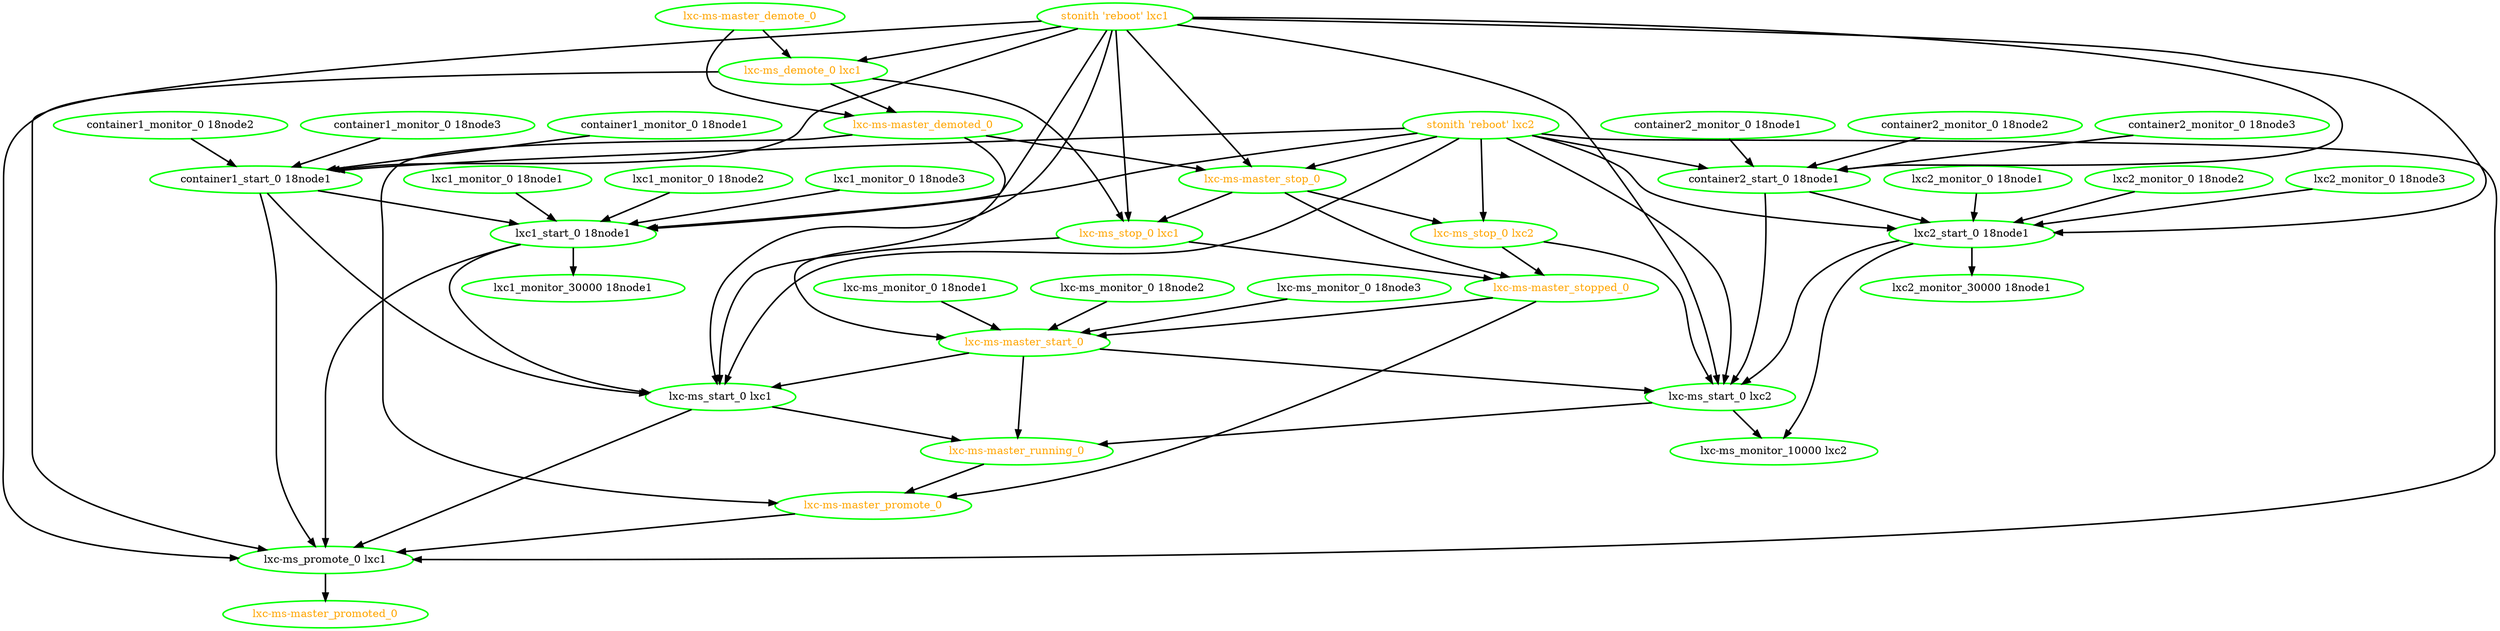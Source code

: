  digraph "g" {
"container1_monitor_0 18node1" -> "container1_start_0 18node1" [ style = bold]
"container1_monitor_0 18node1" [ style=bold color="green" fontcolor="black"]
"container1_monitor_0 18node2" -> "container1_start_0 18node1" [ style = bold]
"container1_monitor_0 18node2" [ style=bold color="green" fontcolor="black"]
"container1_monitor_0 18node3" -> "container1_start_0 18node1" [ style = bold]
"container1_monitor_0 18node3" [ style=bold color="green" fontcolor="black"]
"container1_start_0 18node1" -> "lxc-ms_promote_0 lxc1" [ style = bold]
"container1_start_0 18node1" -> "lxc-ms_start_0 lxc1" [ style = bold]
"container1_start_0 18node1" -> "lxc1_start_0 18node1" [ style = bold]
"container1_start_0 18node1" [ style=bold color="green" fontcolor="black"]
"container2_monitor_0 18node1" -> "container2_start_0 18node1" [ style = bold]
"container2_monitor_0 18node1" [ style=bold color="green" fontcolor="black"]
"container2_monitor_0 18node2" -> "container2_start_0 18node1" [ style = bold]
"container2_monitor_0 18node2" [ style=bold color="green" fontcolor="black"]
"container2_monitor_0 18node3" -> "container2_start_0 18node1" [ style = bold]
"container2_monitor_0 18node3" [ style=bold color="green" fontcolor="black"]
"container2_start_0 18node1" -> "lxc-ms_start_0 lxc2" [ style = bold]
"container2_start_0 18node1" -> "lxc2_start_0 18node1" [ style = bold]
"container2_start_0 18node1" [ style=bold color="green" fontcolor="black"]
"lxc-ms-master_demote_0" -> "lxc-ms-master_demoted_0" [ style = bold]
"lxc-ms-master_demote_0" -> "lxc-ms_demote_0 lxc1" [ style = bold]
"lxc-ms-master_demote_0" [ style=bold color="green" fontcolor="orange"]
"lxc-ms-master_demoted_0" -> "lxc-ms-master_promote_0" [ style = bold]
"lxc-ms-master_demoted_0" -> "lxc-ms-master_start_0" [ style = bold]
"lxc-ms-master_demoted_0" -> "lxc-ms-master_stop_0" [ style = bold]
"lxc-ms-master_demoted_0" [ style=bold color="green" fontcolor="orange"]
"lxc-ms-master_promote_0" -> "lxc-ms_promote_0 lxc1" [ style = bold]
"lxc-ms-master_promote_0" [ style=bold color="green" fontcolor="orange"]
"lxc-ms-master_promoted_0" [ style=bold color="green" fontcolor="orange"]
"lxc-ms-master_running_0" -> "lxc-ms-master_promote_0" [ style = bold]
"lxc-ms-master_running_0" [ style=bold color="green" fontcolor="orange"]
"lxc-ms-master_start_0" -> "lxc-ms-master_running_0" [ style = bold]
"lxc-ms-master_start_0" -> "lxc-ms_start_0 lxc1" [ style = bold]
"lxc-ms-master_start_0" -> "lxc-ms_start_0 lxc2" [ style = bold]
"lxc-ms-master_start_0" [ style=bold color="green" fontcolor="orange"]
"lxc-ms-master_stop_0" -> "lxc-ms-master_stopped_0" [ style = bold]
"lxc-ms-master_stop_0" -> "lxc-ms_stop_0 lxc1" [ style = bold]
"lxc-ms-master_stop_0" -> "lxc-ms_stop_0 lxc2" [ style = bold]
"lxc-ms-master_stop_0" [ style=bold color="green" fontcolor="orange"]
"lxc-ms-master_stopped_0" -> "lxc-ms-master_promote_0" [ style = bold]
"lxc-ms-master_stopped_0" -> "lxc-ms-master_start_0" [ style = bold]
"lxc-ms-master_stopped_0" [ style=bold color="green" fontcolor="orange"]
"lxc-ms_demote_0 lxc1" -> "lxc-ms-master_demoted_0" [ style = bold]
"lxc-ms_demote_0 lxc1" -> "lxc-ms_promote_0 lxc1" [ style = bold]
"lxc-ms_demote_0 lxc1" -> "lxc-ms_stop_0 lxc1" [ style = bold]
"lxc-ms_demote_0 lxc1" [ style=bold color="green" fontcolor="orange"]
"lxc-ms_monitor_0 18node1" -> "lxc-ms-master_start_0" [ style = bold]
"lxc-ms_monitor_0 18node1" [ style=bold color="green" fontcolor="black"]
"lxc-ms_monitor_0 18node2" -> "lxc-ms-master_start_0" [ style = bold]
"lxc-ms_monitor_0 18node2" [ style=bold color="green" fontcolor="black"]
"lxc-ms_monitor_0 18node3" -> "lxc-ms-master_start_0" [ style = bold]
"lxc-ms_monitor_0 18node3" [ style=bold color="green" fontcolor="black"]
"lxc-ms_monitor_10000 lxc2" [ style=bold color="green" fontcolor="black"]
"lxc-ms_promote_0 lxc1" -> "lxc-ms-master_promoted_0" [ style = bold]
"lxc-ms_promote_0 lxc1" [ style=bold color="green" fontcolor="black"]
"lxc-ms_start_0 lxc1" -> "lxc-ms-master_running_0" [ style = bold]
"lxc-ms_start_0 lxc1" -> "lxc-ms_promote_0 lxc1" [ style = bold]
"lxc-ms_start_0 lxc1" [ style=bold color="green" fontcolor="black"]
"lxc-ms_start_0 lxc2" -> "lxc-ms-master_running_0" [ style = bold]
"lxc-ms_start_0 lxc2" -> "lxc-ms_monitor_10000 lxc2" [ style = bold]
"lxc-ms_start_0 lxc2" [ style=bold color="green" fontcolor="black"]
"lxc-ms_stop_0 lxc1" -> "lxc-ms-master_stopped_0" [ style = bold]
"lxc-ms_stop_0 lxc1" -> "lxc-ms_start_0 lxc1" [ style = bold]
"lxc-ms_stop_0 lxc1" [ style=bold color="green" fontcolor="orange"]
"lxc-ms_stop_0 lxc2" -> "lxc-ms-master_stopped_0" [ style = bold]
"lxc-ms_stop_0 lxc2" -> "lxc-ms_start_0 lxc2" [ style = bold]
"lxc-ms_stop_0 lxc2" [ style=bold color="green" fontcolor="orange"]
"lxc1_monitor_0 18node1" -> "lxc1_start_0 18node1" [ style = bold]
"lxc1_monitor_0 18node1" [ style=bold color="green" fontcolor="black"]
"lxc1_monitor_0 18node2" -> "lxc1_start_0 18node1" [ style = bold]
"lxc1_monitor_0 18node2" [ style=bold color="green" fontcolor="black"]
"lxc1_monitor_0 18node3" -> "lxc1_start_0 18node1" [ style = bold]
"lxc1_monitor_0 18node3" [ style=bold color="green" fontcolor="black"]
"lxc1_monitor_30000 18node1" [ style=bold color="green" fontcolor="black"]
"lxc1_start_0 18node1" -> "lxc-ms_promote_0 lxc1" [ style = bold]
"lxc1_start_0 18node1" -> "lxc-ms_start_0 lxc1" [ style = bold]
"lxc1_start_0 18node1" -> "lxc1_monitor_30000 18node1" [ style = bold]
"lxc1_start_0 18node1" [ style=bold color="green" fontcolor="black"]
"lxc2_monitor_0 18node1" -> "lxc2_start_0 18node1" [ style = bold]
"lxc2_monitor_0 18node1" [ style=bold color="green" fontcolor="black"]
"lxc2_monitor_0 18node2" -> "lxc2_start_0 18node1" [ style = bold]
"lxc2_monitor_0 18node2" [ style=bold color="green" fontcolor="black"]
"lxc2_monitor_0 18node3" -> "lxc2_start_0 18node1" [ style = bold]
"lxc2_monitor_0 18node3" [ style=bold color="green" fontcolor="black"]
"lxc2_monitor_30000 18node1" [ style=bold color="green" fontcolor="black"]
"lxc2_start_0 18node1" -> "lxc-ms_monitor_10000 lxc2" [ style = bold]
"lxc2_start_0 18node1" -> "lxc-ms_start_0 lxc2" [ style = bold]
"lxc2_start_0 18node1" -> "lxc2_monitor_30000 18node1" [ style = bold]
"lxc2_start_0 18node1" [ style=bold color="green" fontcolor="black"]
"stonith 'reboot' lxc1" -> "container1_start_0 18node1" [ style = bold]
"stonith 'reboot' lxc1" -> "container2_start_0 18node1" [ style = bold]
"stonith 'reboot' lxc1" -> "lxc-ms-master_stop_0" [ style = bold]
"stonith 'reboot' lxc1" -> "lxc-ms_demote_0 lxc1" [ style = bold]
"stonith 'reboot' lxc1" -> "lxc-ms_promote_0 lxc1" [ style = bold]
"stonith 'reboot' lxc1" -> "lxc-ms_start_0 lxc1" [ style = bold]
"stonith 'reboot' lxc1" -> "lxc-ms_start_0 lxc2" [ style = bold]
"stonith 'reboot' lxc1" -> "lxc-ms_stop_0 lxc1" [ style = bold]
"stonith 'reboot' lxc1" -> "lxc1_start_0 18node1" [ style = bold]
"stonith 'reboot' lxc1" -> "lxc2_start_0 18node1" [ style = bold]
"stonith 'reboot' lxc1" [ style=bold color="green" fontcolor="orange"]
"stonith 'reboot' lxc2" -> "container1_start_0 18node1" [ style = bold]
"stonith 'reboot' lxc2" -> "container2_start_0 18node1" [ style = bold]
"stonith 'reboot' lxc2" -> "lxc-ms-master_stop_0" [ style = bold]
"stonith 'reboot' lxc2" -> "lxc-ms_promote_0 lxc1" [ style = bold]
"stonith 'reboot' lxc2" -> "lxc-ms_start_0 lxc1" [ style = bold]
"stonith 'reboot' lxc2" -> "lxc-ms_start_0 lxc2" [ style = bold]
"stonith 'reboot' lxc2" -> "lxc-ms_stop_0 lxc2" [ style = bold]
"stonith 'reboot' lxc2" -> "lxc1_start_0 18node1" [ style = bold]
"stonith 'reboot' lxc2" -> "lxc2_start_0 18node1" [ style = bold]
"stonith 'reboot' lxc2" [ style=bold color="green" fontcolor="orange"]
}
